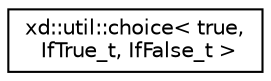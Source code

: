 digraph "Graphical Class Hierarchy"
{
  edge [fontname="Helvetica",fontsize="10",labelfontname="Helvetica",labelfontsize="10"];
  node [fontname="Helvetica",fontsize="10",shape=record];
  rankdir="LR";
  Node0 [label="xd::util::choice\< true,\l IfTrue_t, IfFalse_t \>",height=0.2,width=0.4,color="black", fillcolor="white", style="filled",URL="$structxd_1_1util_1_1choice_3_01true_00_01_if_true__t_00_01_if_false__t_01_4.html"];
}
